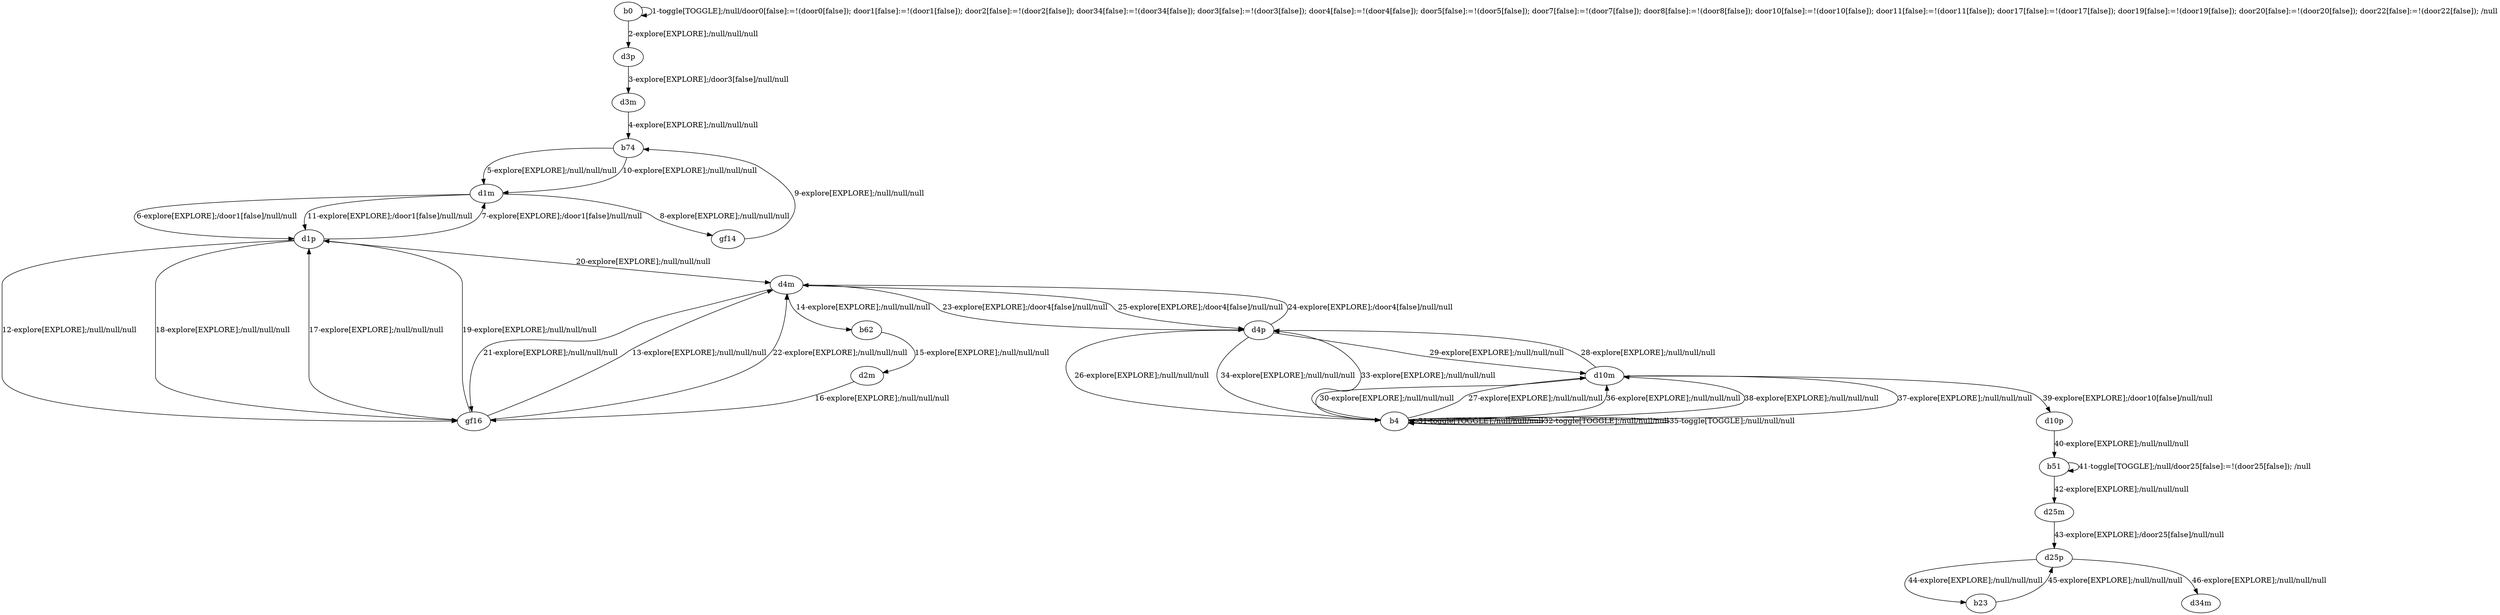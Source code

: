 # Total number of goals covered by this test: 2
# b23 --> d25p
# d25p --> d34m

digraph g {
"b0" -> "b0" [label = "1-toggle[TOGGLE];/null/door0[false]:=!(door0[false]); door1[false]:=!(door1[false]); door2[false]:=!(door2[false]); door34[false]:=!(door34[false]); door3[false]:=!(door3[false]); door4[false]:=!(door4[false]); door5[false]:=!(door5[false]); door7[false]:=!(door7[false]); door8[false]:=!(door8[false]); door10[false]:=!(door10[false]); door11[false]:=!(door11[false]); door17[false]:=!(door17[false]); door19[false]:=!(door19[false]); door20[false]:=!(door20[false]); door22[false]:=!(door22[false]); /null"];
"b0" -> "d3p" [label = "2-explore[EXPLORE];/null/null/null"];
"d3p" -> "d3m" [label = "3-explore[EXPLORE];/door3[false]/null/null"];
"d3m" -> "b74" [label = "4-explore[EXPLORE];/null/null/null"];
"b74" -> "d1m" [label = "5-explore[EXPLORE];/null/null/null"];
"d1m" -> "d1p" [label = "6-explore[EXPLORE];/door1[false]/null/null"];
"d1p" -> "d1m" [label = "7-explore[EXPLORE];/door1[false]/null/null"];
"d1m" -> "gf14" [label = "8-explore[EXPLORE];/null/null/null"];
"gf14" -> "b74" [label = "9-explore[EXPLORE];/null/null/null"];
"b74" -> "d1m" [label = "10-explore[EXPLORE];/null/null/null"];
"d1m" -> "d1p" [label = "11-explore[EXPLORE];/door1[false]/null/null"];
"d1p" -> "gf16" [label = "12-explore[EXPLORE];/null/null/null"];
"gf16" -> "d4m" [label = "13-explore[EXPLORE];/null/null/null"];
"d4m" -> "b62" [label = "14-explore[EXPLORE];/null/null/null"];
"b62" -> "d2m" [label = "15-explore[EXPLORE];/null/null/null"];
"d2m" -> "gf16" [label = "16-explore[EXPLORE];/null/null/null"];
"gf16" -> "d1p" [label = "17-explore[EXPLORE];/null/null/null"];
"d1p" -> "gf16" [label = "18-explore[EXPLORE];/null/null/null"];
"gf16" -> "d1p" [label = "19-explore[EXPLORE];/null/null/null"];
"d1p" -> "d4m" [label = "20-explore[EXPLORE];/null/null/null"];
"d4m" -> "gf16" [label = "21-explore[EXPLORE];/null/null/null"];
"gf16" -> "d4m" [label = "22-explore[EXPLORE];/null/null/null"];
"d4m" -> "d4p" [label = "23-explore[EXPLORE];/door4[false]/null/null"];
"d4p" -> "d4m" [label = "24-explore[EXPLORE];/door4[false]/null/null"];
"d4m" -> "d4p" [label = "25-explore[EXPLORE];/door4[false]/null/null"];
"d4p" -> "b4" [label = "26-explore[EXPLORE];/null/null/null"];
"b4" -> "d10m" [label = "27-explore[EXPLORE];/null/null/null"];
"d10m" -> "d4p" [label = "28-explore[EXPLORE];/null/null/null"];
"d4p" -> "d10m" [label = "29-explore[EXPLORE];/null/null/null"];
"d10m" -> "b4" [label = "30-explore[EXPLORE];/null/null/null"];
"b4" -> "b4" [label = "31-toggle[TOGGLE];/null/null/null"];
"b4" -> "b4" [label = "32-toggle[TOGGLE];/null/null/null"];
"b4" -> "d4p" [label = "33-explore[EXPLORE];/null/null/null"];
"d4p" -> "b4" [label = "34-explore[EXPLORE];/null/null/null"];
"b4" -> "b4" [label = "35-toggle[TOGGLE];/null/null/null"];
"b4" -> "d10m" [label = "36-explore[EXPLORE];/null/null/null"];
"d10m" -> "b4" [label = "37-explore[EXPLORE];/null/null/null"];
"b4" -> "d10m" [label = "38-explore[EXPLORE];/null/null/null"];
"d10m" -> "d10p" [label = "39-explore[EXPLORE];/door10[false]/null/null"];
"d10p" -> "b51" [label = "40-explore[EXPLORE];/null/null/null"];
"b51" -> "b51" [label = "41-toggle[TOGGLE];/null/door25[false]:=!(door25[false]); /null"];
"b51" -> "d25m" [label = "42-explore[EXPLORE];/null/null/null"];
"d25m" -> "d25p" [label = "43-explore[EXPLORE];/door25[false]/null/null"];
"d25p" -> "b23" [label = "44-explore[EXPLORE];/null/null/null"];
"b23" -> "d25p" [label = "45-explore[EXPLORE];/null/null/null"];
"d25p" -> "d34m" [label = "46-explore[EXPLORE];/null/null/null"];
}